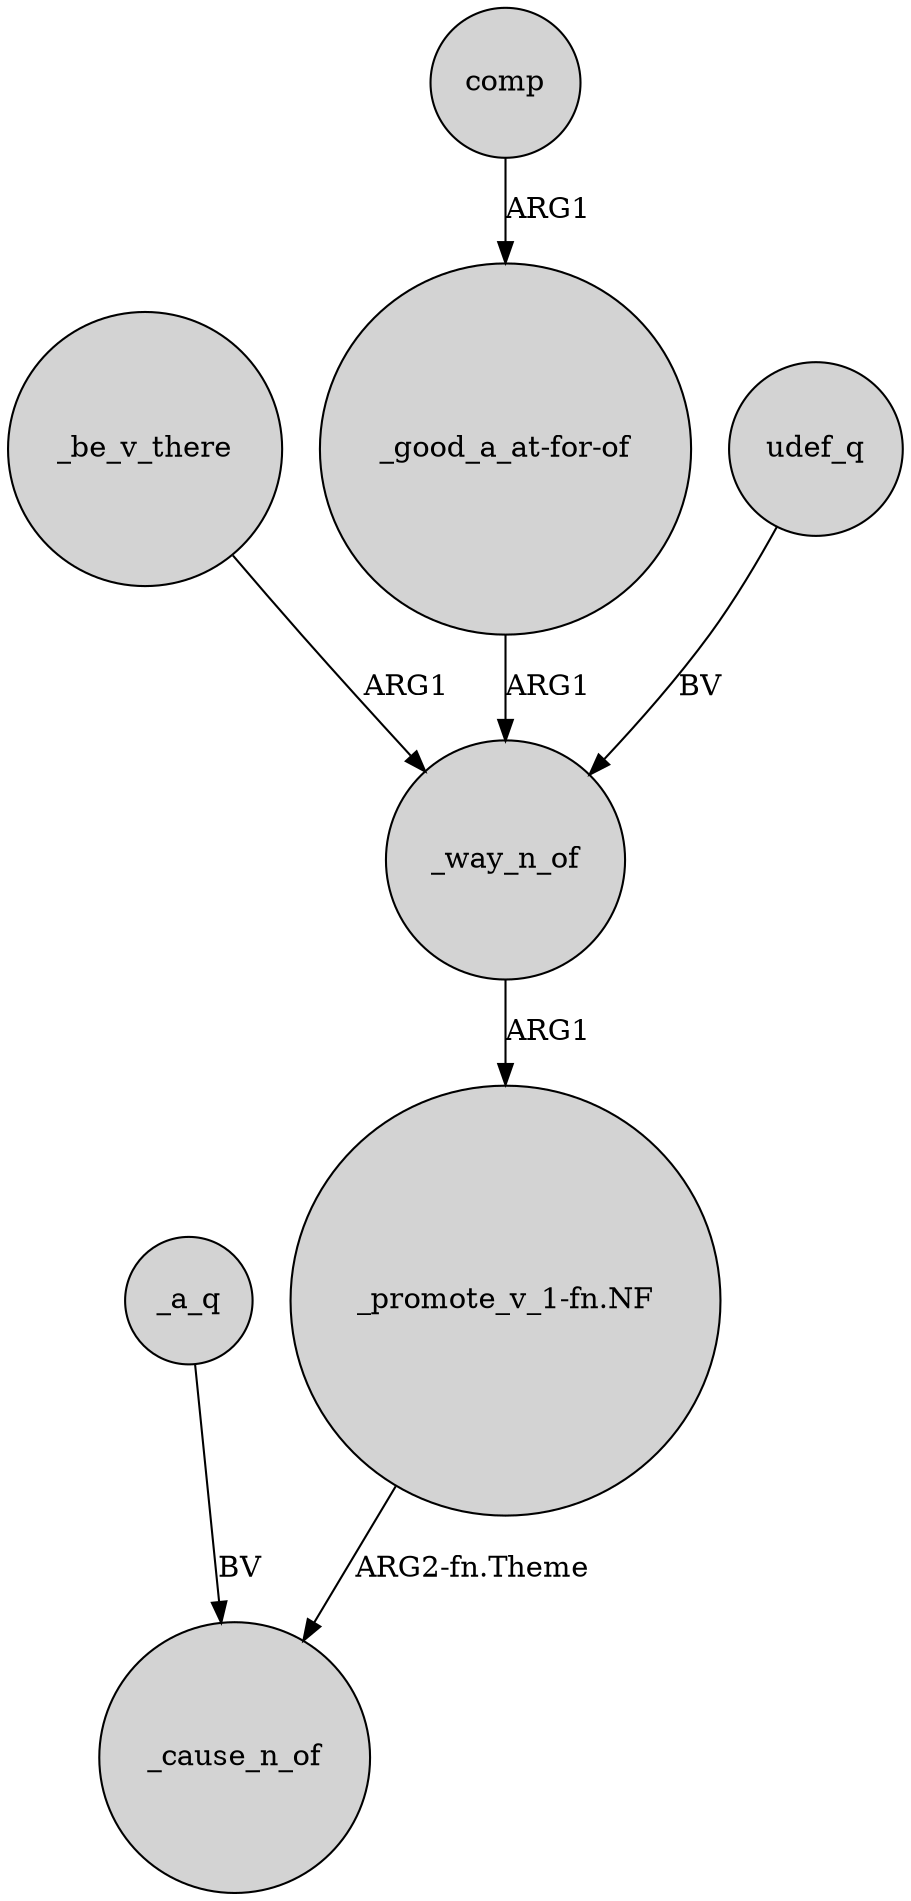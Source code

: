 digraph {
	node [shape=circle style=filled]
	_way_n_of -> "_promote_v_1-fn.NF" [label=ARG1]
	_be_v_there -> _way_n_of [label=ARG1]
	"_promote_v_1-fn.NF" -> _cause_n_of [label="ARG2-fn.Theme"]
	_a_q -> _cause_n_of [label=BV]
	"_good_a_at-for-of" -> _way_n_of [label=ARG1]
	comp -> "_good_a_at-for-of" [label=ARG1]
	udef_q -> _way_n_of [label=BV]
}
